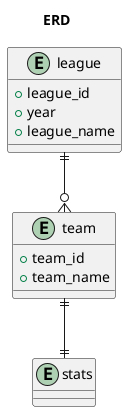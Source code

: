 @startuml
title ERD
entity league{
    + league_id
    + year
    + league_name
}
entity team{
    + team_id
    + team_name
}
entity stats{
}

league ||--o{ team
team ||--|| stats

@enduml